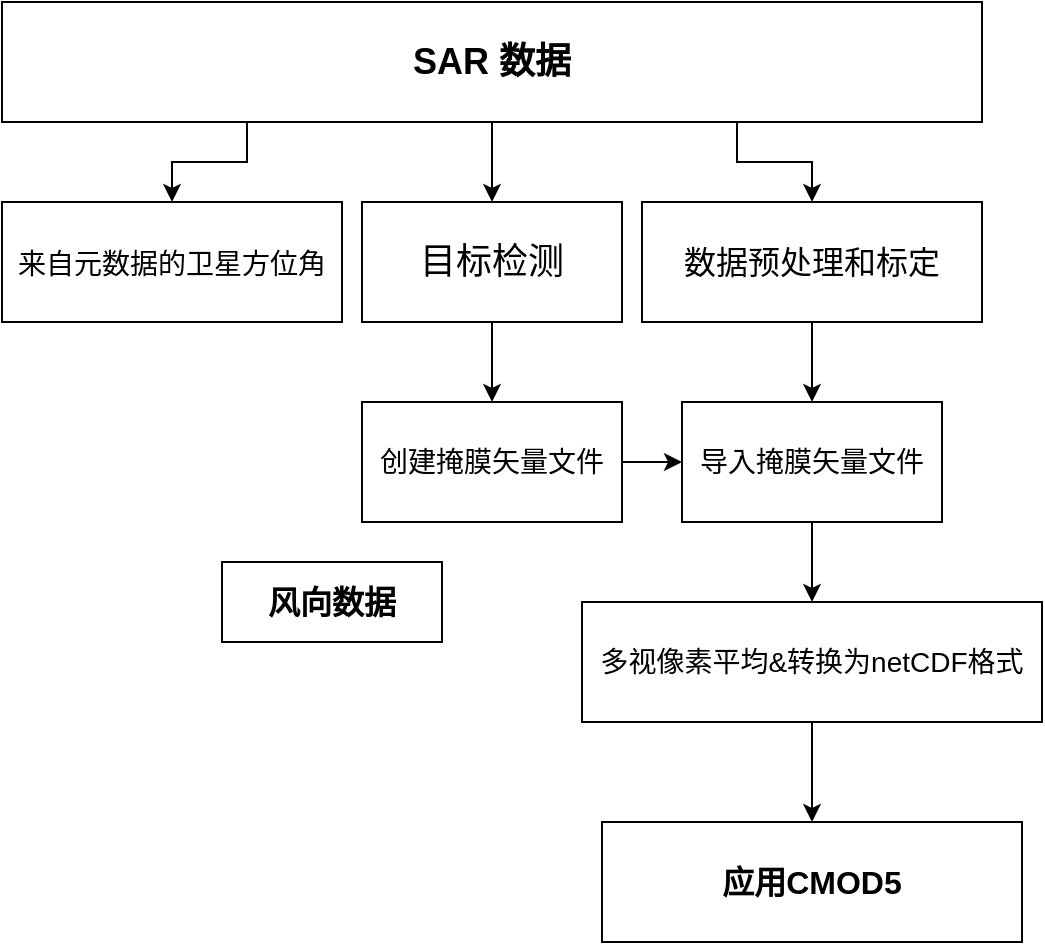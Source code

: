 <mxfile version="10.7.5" type="github"><diagram id="Hm4gqeWxk0hGdma_X3jm" name="Page-1"><mxGraphModel dx="1073" dy="483" grid="1" gridSize="10" guides="1" tooltips="1" connect="1" arrows="1" fold="1" page="1" pageScale="1" pageWidth="850" pageHeight="1100" math="0" shadow="0"><root><mxCell id="0"/><mxCell id="1" parent="0"/><mxCell id="l6Xs5MpN_7dC3ZcZCcFw-8" style="edgeStyle=orthogonalEdgeStyle;rounded=0;orthogonalLoop=1;jettySize=auto;html=1;exitX=0.5;exitY=1;exitDx=0;exitDy=0;entryX=0.5;entryY=0;entryDx=0;entryDy=0;" edge="1" parent="1" source="l6Xs5MpN_7dC3ZcZCcFw-1" target="l6Xs5MpN_7dC3ZcZCcFw-5"><mxGeometry relative="1" as="geometry"/></mxCell><mxCell id="l6Xs5MpN_7dC3ZcZCcFw-9" style="edgeStyle=orthogonalEdgeStyle;rounded=0;orthogonalLoop=1;jettySize=auto;html=1;exitX=0.75;exitY=1;exitDx=0;exitDy=0;" edge="1" parent="1" source="l6Xs5MpN_7dC3ZcZCcFw-1" target="l6Xs5MpN_7dC3ZcZCcFw-6"><mxGeometry relative="1" as="geometry"/></mxCell><mxCell id="l6Xs5MpN_7dC3ZcZCcFw-11" style="edgeStyle=orthogonalEdgeStyle;rounded=0;orthogonalLoop=1;jettySize=auto;html=1;exitX=0.25;exitY=1;exitDx=0;exitDy=0;entryX=0.5;entryY=0;entryDx=0;entryDy=0;" edge="1" parent="1" source="l6Xs5MpN_7dC3ZcZCcFw-1" target="l6Xs5MpN_7dC3ZcZCcFw-4"><mxGeometry relative="1" as="geometry"/></mxCell><mxCell id="l6Xs5MpN_7dC3ZcZCcFw-1" value="&lt;font style=&quot;font-size: 18px&quot;&gt;&lt;b&gt;SAR 数据&lt;/b&gt;&lt;/font&gt;" style="rounded=0;whiteSpace=wrap;html=1;" vertex="1" parent="1"><mxGeometry x="140" y="20" width="490" height="60" as="geometry"/></mxCell><mxCell id="l6Xs5MpN_7dC3ZcZCcFw-4" value="&lt;font style=&quot;font-size: 14px&quot;&gt;来自元数据的卫星方位角&lt;/font&gt;" style="rounded=0;whiteSpace=wrap;html=1;fontSize=16;" vertex="1" parent="1"><mxGeometry x="140" y="120" width="170" height="60" as="geometry"/></mxCell><mxCell id="l6Xs5MpN_7dC3ZcZCcFw-16" value="" style="edgeStyle=orthogonalEdgeStyle;rounded=0;orthogonalLoop=1;jettySize=auto;html=1;" edge="1" parent="1" source="l6Xs5MpN_7dC3ZcZCcFw-5" target="l6Xs5MpN_7dC3ZcZCcFw-15"><mxGeometry relative="1" as="geometry"/></mxCell><mxCell id="l6Xs5MpN_7dC3ZcZCcFw-5" value="&lt;font style=&quot;font-size: 18px&quot;&gt;目标检测&lt;/font&gt;&lt;br&gt;" style="rounded=0;whiteSpace=wrap;html=1;" vertex="1" parent="1"><mxGeometry x="320" y="120" width="130" height="60" as="geometry"/></mxCell><mxCell id="l6Xs5MpN_7dC3ZcZCcFw-19" style="edgeStyle=orthogonalEdgeStyle;rounded=0;orthogonalLoop=1;jettySize=auto;html=1;exitX=1;exitY=0.5;exitDx=0;exitDy=0;entryX=0;entryY=0.5;entryDx=0;entryDy=0;" edge="1" parent="1" source="l6Xs5MpN_7dC3ZcZCcFw-15" target="l6Xs5MpN_7dC3ZcZCcFw-17"><mxGeometry relative="1" as="geometry"/></mxCell><mxCell id="l6Xs5MpN_7dC3ZcZCcFw-15" value="&lt;font style=&quot;font-size: 14px&quot;&gt;创建掩膜矢量文件&lt;/font&gt;&lt;br&gt;" style="rounded=0;whiteSpace=wrap;html=1;" vertex="1" parent="1"><mxGeometry x="320" y="220" width="130" height="60" as="geometry"/></mxCell><mxCell id="l6Xs5MpN_7dC3ZcZCcFw-18" value="" style="edgeStyle=orthogonalEdgeStyle;rounded=0;orthogonalLoop=1;jettySize=auto;html=1;" edge="1" parent="1" source="l6Xs5MpN_7dC3ZcZCcFw-6" target="l6Xs5MpN_7dC3ZcZCcFw-17"><mxGeometry relative="1" as="geometry"/></mxCell><mxCell id="l6Xs5MpN_7dC3ZcZCcFw-6" value="&lt;font style=&quot;font-size: 16px&quot;&gt;数据预处理和标定&lt;/font&gt;" style="rounded=0;whiteSpace=wrap;html=1;" vertex="1" parent="1"><mxGeometry x="460" y="120" width="170" height="60" as="geometry"/></mxCell><mxCell id="l6Xs5MpN_7dC3ZcZCcFw-21" value="" style="edgeStyle=orthogonalEdgeStyle;rounded=0;orthogonalLoop=1;jettySize=auto;html=1;" edge="1" parent="1" source="l6Xs5MpN_7dC3ZcZCcFw-17" target="l6Xs5MpN_7dC3ZcZCcFw-20"><mxGeometry relative="1" as="geometry"/></mxCell><mxCell id="l6Xs5MpN_7dC3ZcZCcFw-17" value="&lt;font style=&quot;font-size: 14px&quot;&gt;导入掩膜矢量文件&lt;/font&gt;" style="rounded=0;whiteSpace=wrap;html=1;" vertex="1" parent="1"><mxGeometry x="480" y="220" width="130" height="60" as="geometry"/></mxCell><mxCell id="l6Xs5MpN_7dC3ZcZCcFw-28" value="" style="edgeStyle=orthogonalEdgeStyle;rounded=0;orthogonalLoop=1;jettySize=auto;html=1;" edge="1" parent="1" source="l6Xs5MpN_7dC3ZcZCcFw-20" target="l6Xs5MpN_7dC3ZcZCcFw-27"><mxGeometry relative="1" as="geometry"/></mxCell><mxCell id="l6Xs5MpN_7dC3ZcZCcFw-20" value="&lt;font style=&quot;font-size: 14px&quot;&gt;多视像素平均&amp;amp;转换为netCDF格式&lt;/font&gt;" style="rounded=0;whiteSpace=wrap;html=1;" vertex="1" parent="1"><mxGeometry x="430" y="320" width="230" height="60" as="geometry"/></mxCell><mxCell id="l6Xs5MpN_7dC3ZcZCcFw-27" value="&lt;font style=&quot;font-size: 16px&quot;&gt;&lt;b&gt;应用CMOD5&lt;/b&gt;&lt;/font&gt;" style="rounded=0;whiteSpace=wrap;html=1;" vertex="1" parent="1"><mxGeometry x="440" y="430" width="210" height="60" as="geometry"/></mxCell><mxCell id="l6Xs5MpN_7dC3ZcZCcFw-23" value="&lt;font style=&quot;font-size: 16px&quot;&gt;&lt;b&gt;风向数据&lt;/b&gt;&lt;/font&gt;" style="rounded=0;whiteSpace=wrap;html=1;" vertex="1" parent="1"><mxGeometry x="250" y="300" width="110" height="40" as="geometry"/></mxCell></root></mxGraphModel></diagram></mxfile>